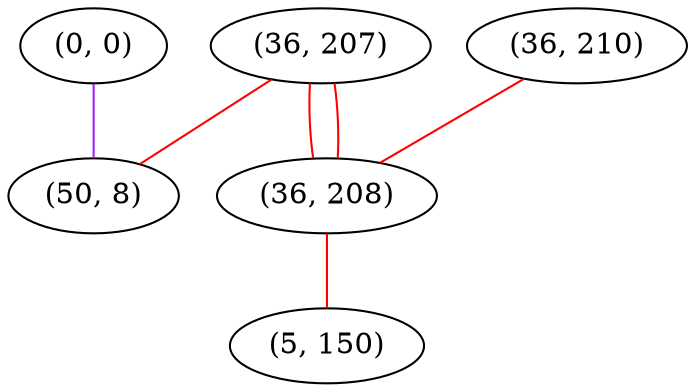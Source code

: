graph "" {
"(0, 0)";
"(36, 210)";
"(36, 207)";
"(36, 208)";
"(5, 150)";
"(50, 8)";
"(0, 0)" -- "(50, 8)"  [color=purple, key=0, weight=4];
"(36, 210)" -- "(36, 208)"  [color=red, key=0, weight=1];
"(36, 207)" -- "(50, 8)"  [color=red, key=0, weight=1];
"(36, 207)" -- "(36, 208)"  [color=red, key=0, weight=1];
"(36, 207)" -- "(36, 208)"  [color=red, key=1, weight=1];
"(36, 208)" -- "(5, 150)"  [color=red, key=0, weight=1];
}
